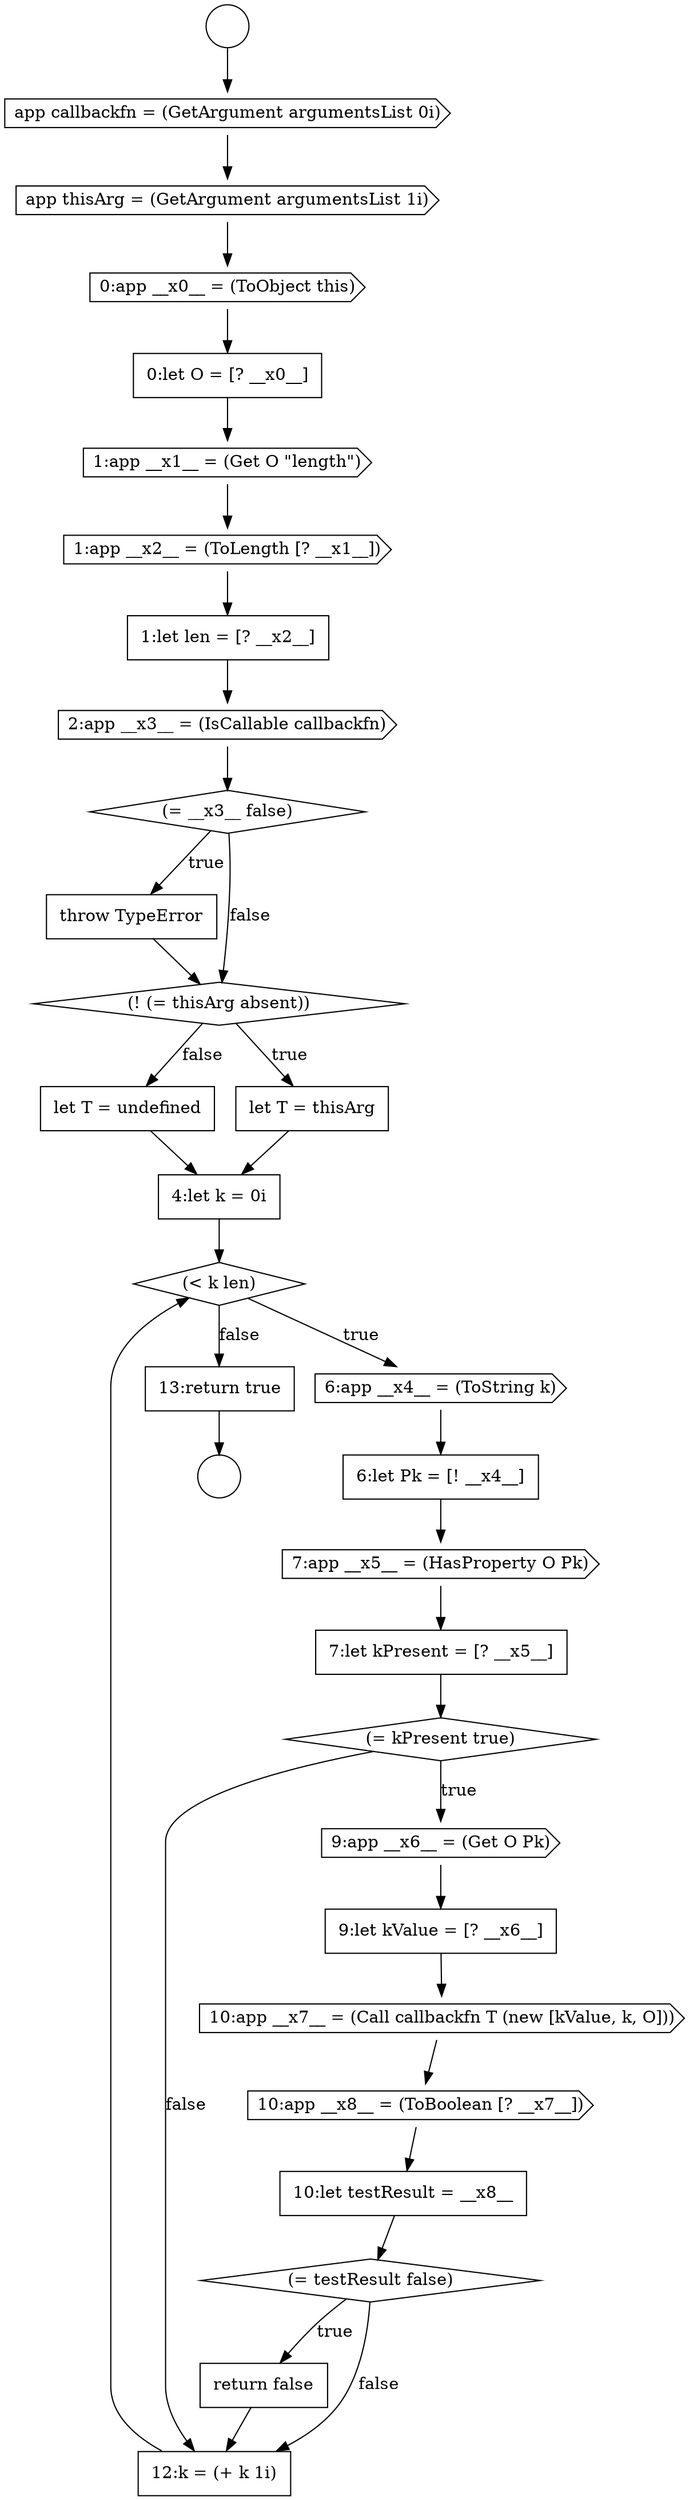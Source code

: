 digraph {
  node15055 [shape=none, margin=0, label=<<font color="black">
    <table border="0" cellborder="1" cellspacing="0" cellpadding="10">
      <tr><td align="left">let T = undefined</td></tr>
    </table>
  </font>> color="black" fillcolor="white" style=filled]
  node15051 [shape=diamond, label=<<font color="black">(= __x3__ false)</font>> color="black" fillcolor="white" style=filled]
  node15060 [shape=cds, label=<<font color="black">7:app __x5__ = (HasProperty O Pk)</font>> color="black" fillcolor="white" style=filled]
  node15041 [shape=circle label=" " color="black" fillcolor="white" style=filled]
  node15046 [shape=none, margin=0, label=<<font color="black">
    <table border="0" cellborder="1" cellspacing="0" cellpadding="10">
      <tr><td align="left">0:let O = [? __x0__]</td></tr>
    </table>
  </font>> color="black" fillcolor="white" style=filled]
  node15061 [shape=none, margin=0, label=<<font color="black">
    <table border="0" cellborder="1" cellspacing="0" cellpadding="10">
      <tr><td align="left">7:let kPresent = [? __x5__]</td></tr>
    </table>
  </font>> color="black" fillcolor="white" style=filled]
  node15050 [shape=cds, label=<<font color="black">2:app __x3__ = (IsCallable callbackfn)</font>> color="black" fillcolor="white" style=filled]
  node15069 [shape=none, margin=0, label=<<font color="black">
    <table border="0" cellborder="1" cellspacing="0" cellpadding="10">
      <tr><td align="left">return false</td></tr>
    </table>
  </font>> color="black" fillcolor="white" style=filled]
  node15042 [shape=circle label=" " color="black" fillcolor="white" style=filled]
  node15070 [shape=none, margin=0, label=<<font color="black">
    <table border="0" cellborder="1" cellspacing="0" cellpadding="10">
      <tr><td align="left">12:k = (+ k 1i)</td></tr>
    </table>
  </font>> color="black" fillcolor="white" style=filled]
  node15068 [shape=diamond, label=<<font color="black">(= testResult false)</font>> color="black" fillcolor="white" style=filled]
  node15049 [shape=none, margin=0, label=<<font color="black">
    <table border="0" cellborder="1" cellspacing="0" cellpadding="10">
      <tr><td align="left">1:let len = [? __x2__]</td></tr>
    </table>
  </font>> color="black" fillcolor="white" style=filled]
  node15063 [shape=cds, label=<<font color="black">9:app __x6__ = (Get O Pk)</font>> color="black" fillcolor="white" style=filled]
  node15043 [shape=cds, label=<<font color="black">app callbackfn = (GetArgument argumentsList 0i)</font>> color="black" fillcolor="white" style=filled]
  node15056 [shape=none, margin=0, label=<<font color="black">
    <table border="0" cellborder="1" cellspacing="0" cellpadding="10">
      <tr><td align="left">4:let k = 0i</td></tr>
    </table>
  </font>> color="black" fillcolor="white" style=filled]
  node15067 [shape=none, margin=0, label=<<font color="black">
    <table border="0" cellborder="1" cellspacing="0" cellpadding="10">
      <tr><td align="left">10:let testResult = __x8__</td></tr>
    </table>
  </font>> color="black" fillcolor="white" style=filled]
  node15052 [shape=none, margin=0, label=<<font color="black">
    <table border="0" cellborder="1" cellspacing="0" cellpadding="10">
      <tr><td align="left">throw TypeError</td></tr>
    </table>
  </font>> color="black" fillcolor="white" style=filled]
  node15064 [shape=none, margin=0, label=<<font color="black">
    <table border="0" cellborder="1" cellspacing="0" cellpadding="10">
      <tr><td align="left">9:let kValue = [? __x6__]</td></tr>
    </table>
  </font>> color="black" fillcolor="white" style=filled]
  node15059 [shape=none, margin=0, label=<<font color="black">
    <table border="0" cellborder="1" cellspacing="0" cellpadding="10">
      <tr><td align="left">6:let Pk = [! __x4__]</td></tr>
    </table>
  </font>> color="black" fillcolor="white" style=filled]
  node15044 [shape=cds, label=<<font color="black">app thisArg = (GetArgument argumentsList 1i)</font>> color="black" fillcolor="white" style=filled]
  node15066 [shape=cds, label=<<font color="black">10:app __x8__ = (ToBoolean [? __x7__])</font>> color="black" fillcolor="white" style=filled]
  node15045 [shape=cds, label=<<font color="black">0:app __x0__ = (ToObject this)</font>> color="black" fillcolor="white" style=filled]
  node15071 [shape=none, margin=0, label=<<font color="black">
    <table border="0" cellborder="1" cellspacing="0" cellpadding="10">
      <tr><td align="left">13:return true</td></tr>
    </table>
  </font>> color="black" fillcolor="white" style=filled]
  node15065 [shape=cds, label=<<font color="black">10:app __x7__ = (Call callbackfn T (new [kValue, k, O]))</font>> color="black" fillcolor="white" style=filled]
  node15054 [shape=none, margin=0, label=<<font color="black">
    <table border="0" cellborder="1" cellspacing="0" cellpadding="10">
      <tr><td align="left">let T = thisArg</td></tr>
    </table>
  </font>> color="black" fillcolor="white" style=filled]
  node15047 [shape=cds, label=<<font color="black">1:app __x1__ = (Get O &quot;length&quot;)</font>> color="black" fillcolor="white" style=filled]
  node15062 [shape=diamond, label=<<font color="black">(= kPresent true)</font>> color="black" fillcolor="white" style=filled]
  node15057 [shape=diamond, label=<<font color="black">(&lt; k len)</font>> color="black" fillcolor="white" style=filled]
  node15048 [shape=cds, label=<<font color="black">1:app __x2__ = (ToLength [? __x1__])</font>> color="black" fillcolor="white" style=filled]
  node15053 [shape=diamond, label=<<font color="black">(! (= thisArg absent))</font>> color="black" fillcolor="white" style=filled]
  node15058 [shape=cds, label=<<font color="black">6:app __x4__ = (ToString k)</font>> color="black" fillcolor="white" style=filled]
  node15067 -> node15068 [ color="black"]
  node15050 -> node15051 [ color="black"]
  node15065 -> node15066 [ color="black"]
  node15068 -> node15069 [label=<<font color="black">true</font>> color="black"]
  node15068 -> node15070 [label=<<font color="black">false</font>> color="black"]
  node15047 -> node15048 [ color="black"]
  node15062 -> node15063 [label=<<font color="black">true</font>> color="black"]
  node15062 -> node15070 [label=<<font color="black">false</font>> color="black"]
  node15063 -> node15064 [ color="black"]
  node15061 -> node15062 [ color="black"]
  node15056 -> node15057 [ color="black"]
  node15055 -> node15056 [ color="black"]
  node15041 -> node15043 [ color="black"]
  node15060 -> node15061 [ color="black"]
  node15051 -> node15052 [label=<<font color="black">true</font>> color="black"]
  node15051 -> node15053 [label=<<font color="black">false</font>> color="black"]
  node15069 -> node15070 [ color="black"]
  node15048 -> node15049 [ color="black"]
  node15058 -> node15059 [ color="black"]
  node15044 -> node15045 [ color="black"]
  node15064 -> node15065 [ color="black"]
  node15046 -> node15047 [ color="black"]
  node15054 -> node15056 [ color="black"]
  node15049 -> node15050 [ color="black"]
  node15045 -> node15046 [ color="black"]
  node15071 -> node15042 [ color="black"]
  node15070 -> node15057 [ color="black"]
  node15053 -> node15054 [label=<<font color="black">true</font>> color="black"]
  node15053 -> node15055 [label=<<font color="black">false</font>> color="black"]
  node15059 -> node15060 [ color="black"]
  node15043 -> node15044 [ color="black"]
  node15066 -> node15067 [ color="black"]
  node15052 -> node15053 [ color="black"]
  node15057 -> node15058 [label=<<font color="black">true</font>> color="black"]
  node15057 -> node15071 [label=<<font color="black">false</font>> color="black"]
}
